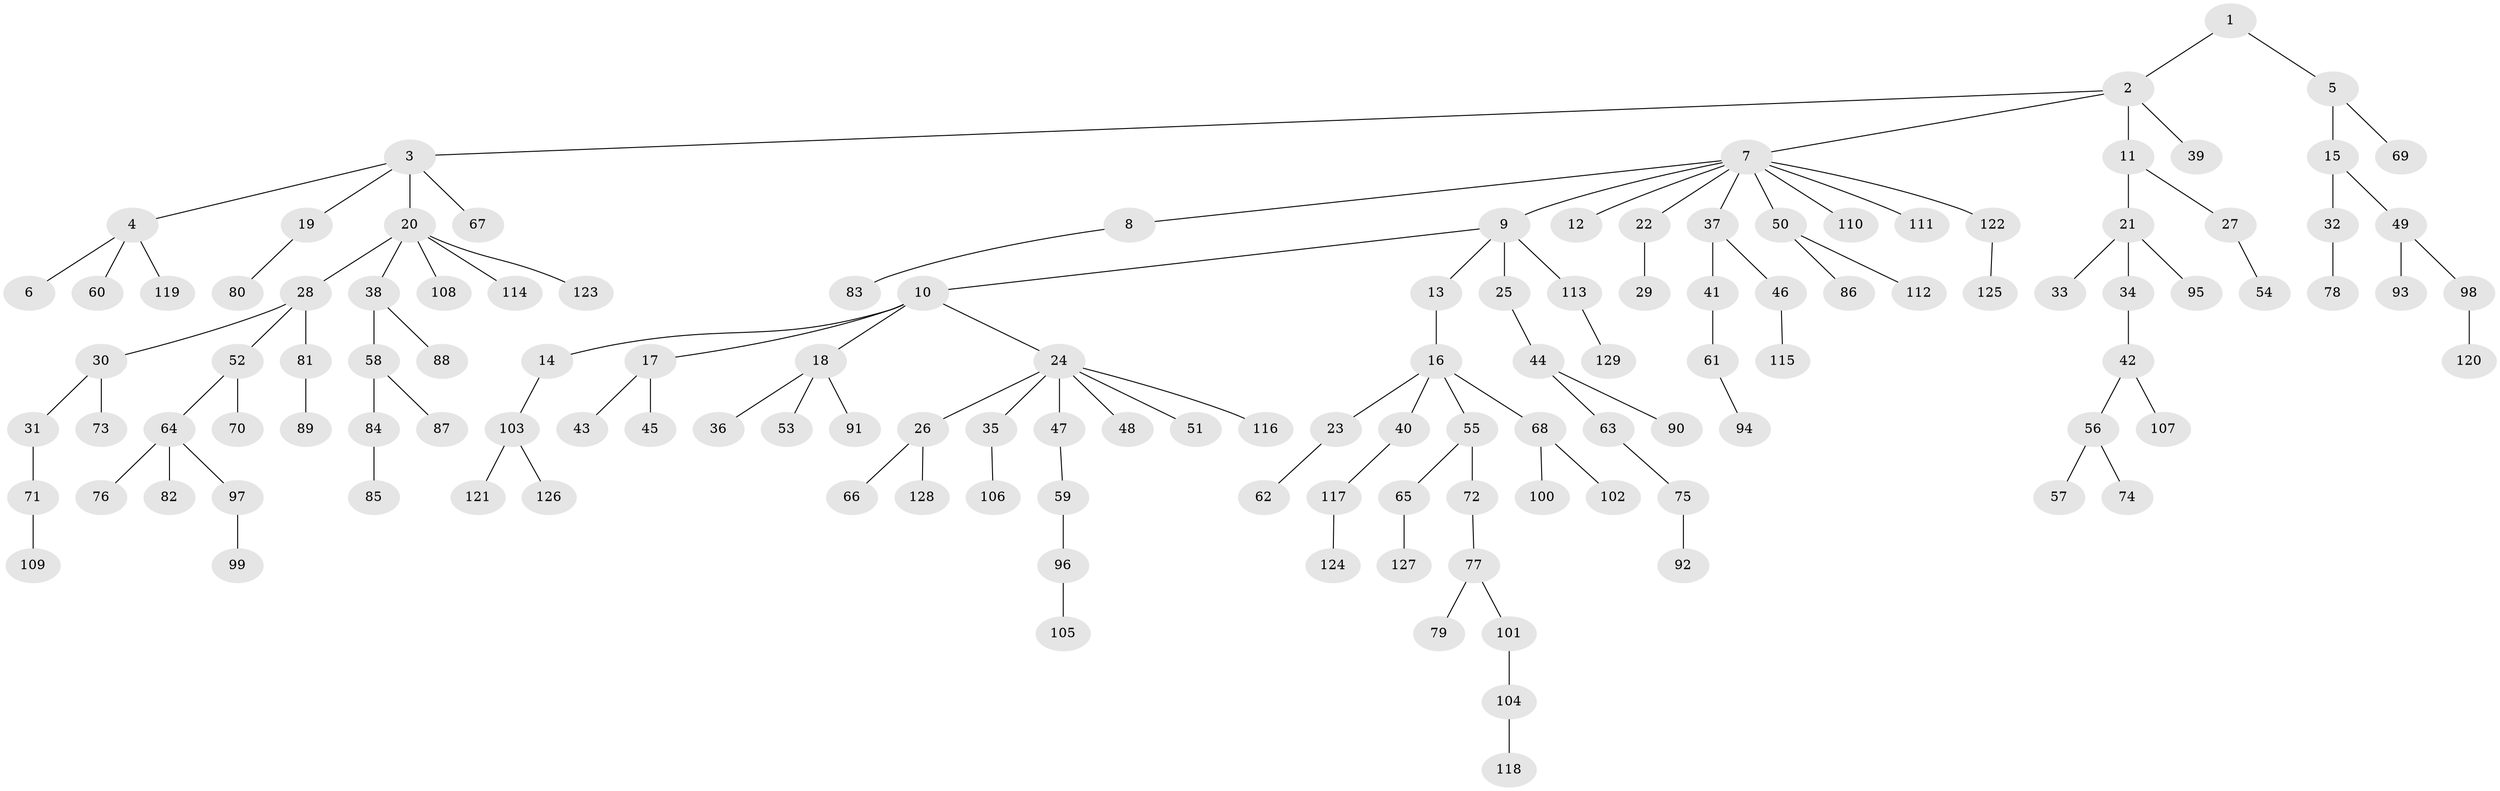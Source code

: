 // Generated by graph-tools (version 1.1) at 2025/02/03/09/25 03:02:26]
// undirected, 129 vertices, 128 edges
graph export_dot {
graph [start="1"]
  node [color=gray90,style=filled];
  1;
  2;
  3;
  4;
  5;
  6;
  7;
  8;
  9;
  10;
  11;
  12;
  13;
  14;
  15;
  16;
  17;
  18;
  19;
  20;
  21;
  22;
  23;
  24;
  25;
  26;
  27;
  28;
  29;
  30;
  31;
  32;
  33;
  34;
  35;
  36;
  37;
  38;
  39;
  40;
  41;
  42;
  43;
  44;
  45;
  46;
  47;
  48;
  49;
  50;
  51;
  52;
  53;
  54;
  55;
  56;
  57;
  58;
  59;
  60;
  61;
  62;
  63;
  64;
  65;
  66;
  67;
  68;
  69;
  70;
  71;
  72;
  73;
  74;
  75;
  76;
  77;
  78;
  79;
  80;
  81;
  82;
  83;
  84;
  85;
  86;
  87;
  88;
  89;
  90;
  91;
  92;
  93;
  94;
  95;
  96;
  97;
  98;
  99;
  100;
  101;
  102;
  103;
  104;
  105;
  106;
  107;
  108;
  109;
  110;
  111;
  112;
  113;
  114;
  115;
  116;
  117;
  118;
  119;
  120;
  121;
  122;
  123;
  124;
  125;
  126;
  127;
  128;
  129;
  1 -- 2;
  1 -- 5;
  2 -- 3;
  2 -- 7;
  2 -- 11;
  2 -- 39;
  3 -- 4;
  3 -- 19;
  3 -- 20;
  3 -- 67;
  4 -- 6;
  4 -- 60;
  4 -- 119;
  5 -- 15;
  5 -- 69;
  7 -- 8;
  7 -- 9;
  7 -- 12;
  7 -- 22;
  7 -- 37;
  7 -- 50;
  7 -- 110;
  7 -- 111;
  7 -- 122;
  8 -- 83;
  9 -- 10;
  9 -- 13;
  9 -- 25;
  9 -- 113;
  10 -- 14;
  10 -- 17;
  10 -- 18;
  10 -- 24;
  11 -- 21;
  11 -- 27;
  13 -- 16;
  14 -- 103;
  15 -- 32;
  15 -- 49;
  16 -- 23;
  16 -- 40;
  16 -- 55;
  16 -- 68;
  17 -- 43;
  17 -- 45;
  18 -- 36;
  18 -- 53;
  18 -- 91;
  19 -- 80;
  20 -- 28;
  20 -- 38;
  20 -- 108;
  20 -- 114;
  20 -- 123;
  21 -- 33;
  21 -- 34;
  21 -- 95;
  22 -- 29;
  23 -- 62;
  24 -- 26;
  24 -- 35;
  24 -- 47;
  24 -- 48;
  24 -- 51;
  24 -- 116;
  25 -- 44;
  26 -- 66;
  26 -- 128;
  27 -- 54;
  28 -- 30;
  28 -- 52;
  28 -- 81;
  30 -- 31;
  30 -- 73;
  31 -- 71;
  32 -- 78;
  34 -- 42;
  35 -- 106;
  37 -- 41;
  37 -- 46;
  38 -- 58;
  38 -- 88;
  40 -- 117;
  41 -- 61;
  42 -- 56;
  42 -- 107;
  44 -- 63;
  44 -- 90;
  46 -- 115;
  47 -- 59;
  49 -- 93;
  49 -- 98;
  50 -- 86;
  50 -- 112;
  52 -- 64;
  52 -- 70;
  55 -- 65;
  55 -- 72;
  56 -- 57;
  56 -- 74;
  58 -- 84;
  58 -- 87;
  59 -- 96;
  61 -- 94;
  63 -- 75;
  64 -- 76;
  64 -- 82;
  64 -- 97;
  65 -- 127;
  68 -- 100;
  68 -- 102;
  71 -- 109;
  72 -- 77;
  75 -- 92;
  77 -- 79;
  77 -- 101;
  81 -- 89;
  84 -- 85;
  96 -- 105;
  97 -- 99;
  98 -- 120;
  101 -- 104;
  103 -- 121;
  103 -- 126;
  104 -- 118;
  113 -- 129;
  117 -- 124;
  122 -- 125;
}
